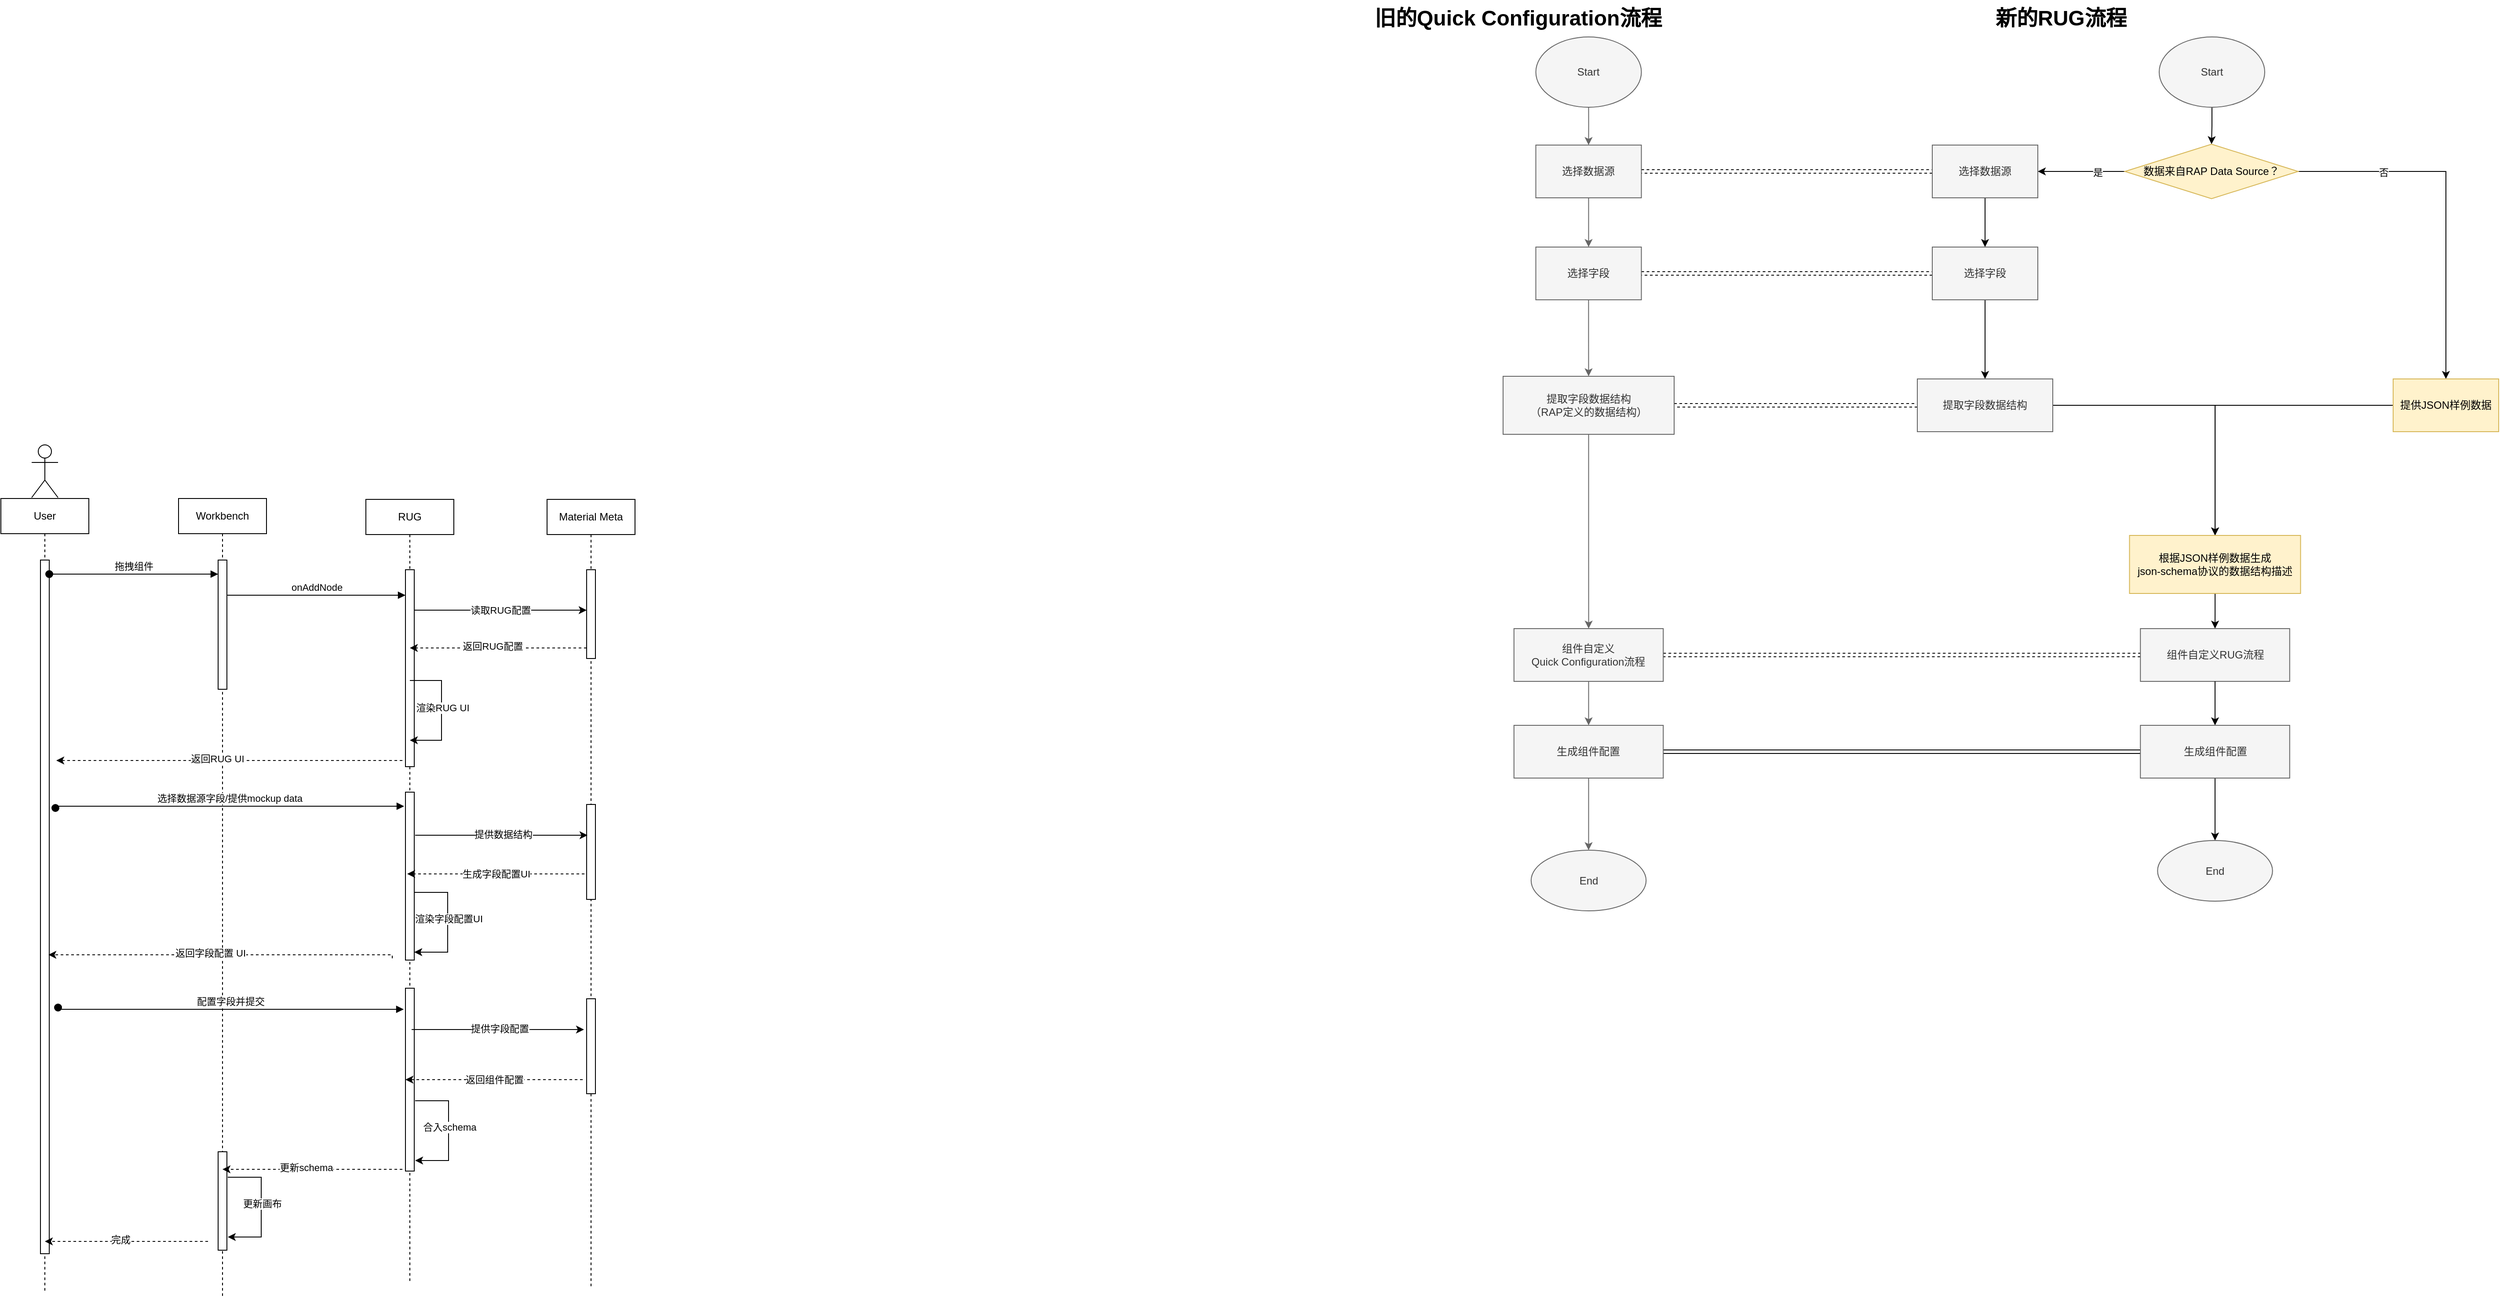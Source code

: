 <mxfile version="24.3.1" type="github">
  <diagram name="Page-1" id="ADWS8KvVb-Phw36fm134">
    <mxGraphModel dx="2460" dy="1966" grid="0" gridSize="10" guides="1" tooltips="1" connect="1" arrows="1" fold="1" page="0" pageScale="1" pageWidth="827" pageHeight="1169" math="0" shadow="0">
      <root>
        <mxCell id="0" />
        <mxCell id="1" parent="0" />
        <mxCell id="wdZtP8kg0rb3bL8GZGm_-107" value="Workbench" style="shape=umlLifeline;perimeter=lifelinePerimeter;whiteSpace=wrap;html=1;container=0;dropTarget=0;collapsible=0;recursiveResize=0;outlineConnect=0;portConstraint=eastwest;newEdgeStyle={&quot;edgeStyle&quot;:&quot;elbowEdgeStyle&quot;,&quot;elbow&quot;:&quot;vertical&quot;,&quot;curved&quot;:0,&quot;rounded&quot;:0};" parent="1" vertex="1">
          <mxGeometry x="-2" y="9" width="100" height="909" as="geometry" />
        </mxCell>
        <mxCell id="wdZtP8kg0rb3bL8GZGm_-108" value="" style="html=1;points=[];perimeter=orthogonalPerimeter;outlineConnect=0;targetShapes=umlLifeline;portConstraint=eastwest;newEdgeStyle={&quot;edgeStyle&quot;:&quot;elbowEdgeStyle&quot;,&quot;elbow&quot;:&quot;vertical&quot;,&quot;curved&quot;:0,&quot;rounded&quot;:0};" parent="wdZtP8kg0rb3bL8GZGm_-107" vertex="1">
          <mxGeometry x="45" y="70" width="10" height="147" as="geometry" />
        </mxCell>
        <mxCell id="wdZtP8kg0rb3bL8GZGm_-239" value="" style="html=1;points=[];perimeter=orthogonalPerimeter;outlineConnect=0;targetShapes=umlLifeline;portConstraint=eastwest;newEdgeStyle={&quot;edgeStyle&quot;:&quot;elbowEdgeStyle&quot;,&quot;elbow&quot;:&quot;vertical&quot;,&quot;curved&quot;:0,&quot;rounded&quot;:0};" parent="wdZtP8kg0rb3bL8GZGm_-107" vertex="1">
          <mxGeometry x="45" y="743" width="10" height="112" as="geometry" />
        </mxCell>
        <mxCell id="wdZtP8kg0rb3bL8GZGm_-111" value="RUG" style="shape=umlLifeline;perimeter=lifelinePerimeter;whiteSpace=wrap;html=1;container=0;dropTarget=0;collapsible=0;recursiveResize=0;outlineConnect=0;portConstraint=eastwest;newEdgeStyle={&quot;edgeStyle&quot;:&quot;elbowEdgeStyle&quot;,&quot;elbow&quot;:&quot;vertical&quot;,&quot;curved&quot;:0,&quot;rounded&quot;:0};" parent="1" vertex="1">
          <mxGeometry x="211" y="10" width="100" height="891" as="geometry" />
        </mxCell>
        <mxCell id="wdZtP8kg0rb3bL8GZGm_-112" value="" style="html=1;points=[];perimeter=orthogonalPerimeter;outlineConnect=0;targetShapes=umlLifeline;portConstraint=eastwest;newEdgeStyle={&quot;edgeStyle&quot;:&quot;elbowEdgeStyle&quot;,&quot;elbow&quot;:&quot;vertical&quot;,&quot;curved&quot;:0,&quot;rounded&quot;:0};" parent="wdZtP8kg0rb3bL8GZGm_-111" vertex="1">
          <mxGeometry x="45" y="80" width="10" height="224" as="geometry" />
        </mxCell>
        <mxCell id="wdZtP8kg0rb3bL8GZGm_-218" value="" style="html=1;points=[];perimeter=orthogonalPerimeter;outlineConnect=0;targetShapes=umlLifeline;portConstraint=eastwest;newEdgeStyle={&quot;edgeStyle&quot;:&quot;elbowEdgeStyle&quot;,&quot;elbow&quot;:&quot;vertical&quot;,&quot;curved&quot;:0,&quot;rounded&quot;:0};" parent="wdZtP8kg0rb3bL8GZGm_-111" vertex="1">
          <mxGeometry x="45" y="333" width="10" height="191" as="geometry" />
        </mxCell>
        <mxCell id="wdZtP8kg0rb3bL8GZGm_-226" value="" style="html=1;points=[];perimeter=orthogonalPerimeter;outlineConnect=0;targetShapes=umlLifeline;portConstraint=eastwest;newEdgeStyle={&quot;edgeStyle&quot;:&quot;elbowEdgeStyle&quot;,&quot;elbow&quot;:&quot;vertical&quot;,&quot;curved&quot;:0,&quot;rounded&quot;:0};" parent="wdZtP8kg0rb3bL8GZGm_-111" vertex="1">
          <mxGeometry x="45" y="556" width="10" height="208" as="geometry" />
        </mxCell>
        <mxCell id="wdZtP8kg0rb3bL8GZGm_-113" value="onAddNode" style="html=1;verticalAlign=bottom;endArrow=block;edgeStyle=elbowEdgeStyle;elbow=vertical;curved=0;rounded=0;" parent="1" source="wdZtP8kg0rb3bL8GZGm_-108" target="wdZtP8kg0rb3bL8GZGm_-112" edge="1">
          <mxGeometry relative="1" as="geometry">
            <mxPoint x="175" y="110" as="sourcePoint" />
            <Array as="points">
              <mxPoint x="150" y="119" />
              <mxPoint x="160" y="100" />
            </Array>
          </mxGeometry>
        </mxCell>
        <mxCell id="wdZtP8kg0rb3bL8GZGm_-117" value="User" style="shape=umlActor;verticalLabelPosition=bottom;verticalAlign=top;html=1;outlineConnect=0;" parent="1" vertex="1">
          <mxGeometry x="-169" y="-52" width="30" height="60" as="geometry" />
        </mxCell>
        <mxCell id="wdZtP8kg0rb3bL8GZGm_-118" value="Material Meta" style="shape=umlLifeline;perimeter=lifelinePerimeter;whiteSpace=wrap;html=1;container=0;dropTarget=0;collapsible=0;recursiveResize=0;outlineConnect=0;portConstraint=eastwest;newEdgeStyle={&quot;edgeStyle&quot;:&quot;elbowEdgeStyle&quot;,&quot;elbow&quot;:&quot;vertical&quot;,&quot;curved&quot;:0,&quot;rounded&quot;:0};" parent="1" vertex="1">
          <mxGeometry x="417" y="10" width="100" height="898" as="geometry" />
        </mxCell>
        <mxCell id="wdZtP8kg0rb3bL8GZGm_-122" value="" style="html=1;points=[];perimeter=orthogonalPerimeter;outlineConnect=0;targetShapes=umlLifeline;portConstraint=eastwest;newEdgeStyle={&quot;edgeStyle&quot;:&quot;elbowEdgeStyle&quot;,&quot;elbow&quot;:&quot;vertical&quot;,&quot;curved&quot;:0,&quot;rounded&quot;:0};" parent="wdZtP8kg0rb3bL8GZGm_-118" vertex="1">
          <mxGeometry x="45" y="80" width="10" height="101" as="geometry" />
        </mxCell>
        <mxCell id="wdZtP8kg0rb3bL8GZGm_-220" value="" style="html=1;points=[];perimeter=orthogonalPerimeter;outlineConnect=0;targetShapes=umlLifeline;portConstraint=eastwest;newEdgeStyle={&quot;edgeStyle&quot;:&quot;elbowEdgeStyle&quot;,&quot;elbow&quot;:&quot;vertical&quot;,&quot;curved&quot;:0,&quot;rounded&quot;:0};" parent="wdZtP8kg0rb3bL8GZGm_-118" vertex="1">
          <mxGeometry x="45" y="347" width="10" height="108" as="geometry" />
        </mxCell>
        <mxCell id="wdZtP8kg0rb3bL8GZGm_-228" value="" style="html=1;points=[];perimeter=orthogonalPerimeter;outlineConnect=0;targetShapes=umlLifeline;portConstraint=eastwest;newEdgeStyle={&quot;edgeStyle&quot;:&quot;elbowEdgeStyle&quot;,&quot;elbow&quot;:&quot;vertical&quot;,&quot;curved&quot;:0,&quot;rounded&quot;:0};" parent="wdZtP8kg0rb3bL8GZGm_-118" vertex="1">
          <mxGeometry x="45" y="568" width="10" height="108" as="geometry" />
        </mxCell>
        <mxCell id="wdZtP8kg0rb3bL8GZGm_-123" value="读取RUG配置" style="edgeStyle=elbowEdgeStyle;rounded=0;orthogonalLoop=1;jettySize=auto;html=1;elbow=vertical;curved=0;" parent="1" source="wdZtP8kg0rb3bL8GZGm_-112" target="wdZtP8kg0rb3bL8GZGm_-122" edge="1">
          <mxGeometry relative="1" as="geometry">
            <Array as="points">
              <mxPoint x="403" y="136" />
              <mxPoint x="360" y="110" />
            </Array>
          </mxGeometry>
        </mxCell>
        <mxCell id="wdZtP8kg0rb3bL8GZGm_-127" style="edgeStyle=elbowEdgeStyle;rounded=0;orthogonalLoop=1;jettySize=auto;html=1;elbow=vertical;curved=0;dashed=1;" parent="1" source="wdZtP8kg0rb3bL8GZGm_-122" target="wdZtP8kg0rb3bL8GZGm_-111" edge="1">
          <mxGeometry relative="1" as="geometry">
            <Array as="points">
              <mxPoint x="407" y="179" />
            </Array>
          </mxGeometry>
        </mxCell>
        <mxCell id="wdZtP8kg0rb3bL8GZGm_-128" value="返回RUG配置" style="edgeLabel;html=1;align=center;verticalAlign=middle;resizable=0;points=[];" parent="wdZtP8kg0rb3bL8GZGm_-127" vertex="1" connectable="0">
          <mxGeometry x="0.072" y="-2" relative="1" as="geometry">
            <mxPoint as="offset" />
          </mxGeometry>
        </mxCell>
        <mxCell id="wdZtP8kg0rb3bL8GZGm_-135" value="User" style="shape=umlLifeline;perimeter=lifelinePerimeter;whiteSpace=wrap;html=1;container=0;dropTarget=0;collapsible=0;recursiveResize=0;outlineConnect=0;portConstraint=eastwest;newEdgeStyle={&quot;edgeStyle&quot;:&quot;elbowEdgeStyle&quot;,&quot;elbow&quot;:&quot;vertical&quot;,&quot;curved&quot;:0,&quot;rounded&quot;:0};" parent="1" vertex="1">
          <mxGeometry x="-204" y="9" width="100" height="904" as="geometry" />
        </mxCell>
        <mxCell id="wdZtP8kg0rb3bL8GZGm_-136" value="" style="html=1;points=[];perimeter=orthogonalPerimeter;outlineConnect=0;targetShapes=umlLifeline;portConstraint=eastwest;newEdgeStyle={&quot;edgeStyle&quot;:&quot;elbowEdgeStyle&quot;,&quot;elbow&quot;:&quot;vertical&quot;,&quot;curved&quot;:0,&quot;rounded&quot;:0};" parent="wdZtP8kg0rb3bL8GZGm_-135" vertex="1">
          <mxGeometry x="45" y="70" width="10" height="789" as="geometry" />
        </mxCell>
        <mxCell id="wdZtP8kg0rb3bL8GZGm_-109" value="拖拽组件" style="html=1;verticalAlign=bottom;startArrow=oval;endArrow=block;startSize=8;edgeStyle=elbowEdgeStyle;elbow=vertical;curved=0;rounded=0;" parent="1" source="wdZtP8kg0rb3bL8GZGm_-136" target="wdZtP8kg0rb3bL8GZGm_-108" edge="1">
          <mxGeometry relative="1" as="geometry">
            <mxPoint x="-18" y="87" as="sourcePoint" />
            <Array as="points">
              <mxPoint x="-68" y="95" />
            </Array>
          </mxGeometry>
        </mxCell>
        <mxCell id="wdZtP8kg0rb3bL8GZGm_-213" style="edgeStyle=elbowEdgeStyle;rounded=0;orthogonalLoop=1;jettySize=auto;html=1;elbow=vertical;curved=0;dashed=1;" parent="1" edge="1">
          <mxGeometry relative="1" as="geometry">
            <mxPoint x="252.5" y="307" as="sourcePoint" />
            <mxPoint x="-141" y="307" as="targetPoint" />
            <Array as="points">
              <mxPoint x="199.5" y="307" />
            </Array>
          </mxGeometry>
        </mxCell>
        <mxCell id="wdZtP8kg0rb3bL8GZGm_-214" value="返回RUG UI" style="edgeLabel;html=1;align=center;verticalAlign=middle;resizable=0;points=[];" parent="wdZtP8kg0rb3bL8GZGm_-213" vertex="1" connectable="0">
          <mxGeometry x="0.072" y="-2" relative="1" as="geometry">
            <mxPoint as="offset" />
          </mxGeometry>
        </mxCell>
        <mxCell id="wdZtP8kg0rb3bL8GZGm_-215" value="" style="endArrow=classic;html=1;rounded=0;" parent="1" source="wdZtP8kg0rb3bL8GZGm_-111" target="wdZtP8kg0rb3bL8GZGm_-111" edge="1">
          <mxGeometry width="50" height="50" relative="1" as="geometry">
            <mxPoint x="268" y="191" as="sourcePoint" />
            <mxPoint x="268" y="280" as="targetPoint" />
            <Array as="points">
              <mxPoint x="297" y="216" />
              <mxPoint x="297" y="284" />
            </Array>
          </mxGeometry>
        </mxCell>
        <mxCell id="wdZtP8kg0rb3bL8GZGm_-216" value="渲染RUG UI" style="edgeLabel;html=1;align=center;verticalAlign=middle;resizable=0;points=[];" parent="wdZtP8kg0rb3bL8GZGm_-215" vertex="1" connectable="0">
          <mxGeometry x="-0.053" y="1" relative="1" as="geometry">
            <mxPoint as="offset" />
          </mxGeometry>
        </mxCell>
        <mxCell id="wdZtP8kg0rb3bL8GZGm_-217" value="选择数据源字段/提供mockup data" style="html=1;verticalAlign=bottom;startArrow=oval;endArrow=block;startSize=8;edgeStyle=elbowEdgeStyle;elbow=vertical;curved=0;rounded=0;" parent="1" edge="1">
          <mxGeometry relative="1" as="geometry">
            <mxPoint x="-142" y="361" as="sourcePoint" />
            <mxPoint x="254.5" y="359" as="targetPoint" />
            <Array as="points">
              <mxPoint x="-70" y="359" />
            </Array>
          </mxGeometry>
        </mxCell>
        <mxCell id="wdZtP8kg0rb3bL8GZGm_-221" value="" style="edgeStyle=elbowEdgeStyle;rounded=0;orthogonalLoop=1;jettySize=auto;html=1;elbow=vertical;curved=0;" parent="1" edge="1">
          <mxGeometry relative="1" as="geometry">
            <mxPoint x="267" y="392" as="sourcePoint" />
            <mxPoint x="463" y="392" as="targetPoint" />
          </mxGeometry>
        </mxCell>
        <mxCell id="wdZtP8kg0rb3bL8GZGm_-222" value="提供数据结构" style="edgeLabel;html=1;align=center;verticalAlign=middle;resizable=0;points=[];" parent="wdZtP8kg0rb3bL8GZGm_-221" vertex="1" connectable="0">
          <mxGeometry x="0.347" y="-1" relative="1" as="geometry">
            <mxPoint x="-32" y="-2" as="offset" />
          </mxGeometry>
        </mxCell>
        <mxCell id="wdZtP8kg0rb3bL8GZGm_-223" value="生成字段配置UI" style="edgeStyle=elbowEdgeStyle;rounded=0;orthogonalLoop=1;jettySize=auto;html=1;elbow=horizontal;curved=0;dashed=1;" parent="1" edge="1">
          <mxGeometry relative="1" as="geometry">
            <mxPoint x="459.5" y="436" as="sourcePoint" />
            <mxPoint x="258" y="436" as="targetPoint" />
          </mxGeometry>
        </mxCell>
        <mxCell id="wdZtP8kg0rb3bL8GZGm_-224" style="edgeStyle=elbowEdgeStyle;rounded=0;orthogonalLoop=1;jettySize=auto;html=1;elbow=vertical;curved=0;dashed=1;" parent="1" edge="1">
          <mxGeometry relative="1" as="geometry">
            <mxPoint x="241" y="532" as="sourcePoint" />
            <mxPoint x="-150" y="528" as="targetPoint" />
            <Array as="points">
              <mxPoint x="260.5" y="528" />
            </Array>
          </mxGeometry>
        </mxCell>
        <mxCell id="wdZtP8kg0rb3bL8GZGm_-225" value="返回字段配置 UI" style="edgeLabel;html=1;align=center;verticalAlign=middle;resizable=0;points=[];" parent="wdZtP8kg0rb3bL8GZGm_-224" vertex="1" connectable="0">
          <mxGeometry x="0.072" y="-2" relative="1" as="geometry">
            <mxPoint as="offset" />
          </mxGeometry>
        </mxCell>
        <mxCell id="wdZtP8kg0rb3bL8GZGm_-227" value="配置字段并提交" style="html=1;verticalAlign=bottom;startArrow=oval;endArrow=block;startSize=8;edgeStyle=elbowEdgeStyle;elbow=vertical;curved=0;rounded=0;" parent="1" edge="1">
          <mxGeometry relative="1" as="geometry">
            <mxPoint x="-139" y="588" as="sourcePoint" />
            <mxPoint x="254" y="590" as="targetPoint" />
            <Array as="points">
              <mxPoint x="-69" y="590" />
            </Array>
          </mxGeometry>
        </mxCell>
        <mxCell id="wdZtP8kg0rb3bL8GZGm_-229" value="" style="edgeStyle=elbowEdgeStyle;rounded=0;orthogonalLoop=1;jettySize=auto;html=1;elbow=vertical;curved=0;" parent="1" edge="1">
          <mxGeometry relative="1" as="geometry">
            <mxPoint x="263" y="613" as="sourcePoint" />
            <mxPoint x="459" y="613" as="targetPoint" />
          </mxGeometry>
        </mxCell>
        <mxCell id="wdZtP8kg0rb3bL8GZGm_-230" value="提供字段配置" style="edgeLabel;html=1;align=center;verticalAlign=middle;resizable=0;points=[];" parent="wdZtP8kg0rb3bL8GZGm_-229" vertex="1" connectable="0">
          <mxGeometry x="0.347" y="-1" relative="1" as="geometry">
            <mxPoint x="-32" y="-2" as="offset" />
          </mxGeometry>
        </mxCell>
        <mxCell id="wdZtP8kg0rb3bL8GZGm_-232" value="返回组件配置" style="edgeStyle=elbowEdgeStyle;rounded=0;orthogonalLoop=1;jettySize=auto;html=1;elbow=vertical;curved=0;dashed=1;" parent="1" edge="1">
          <mxGeometry relative="1" as="geometry">
            <mxPoint x="457.5" y="670" as="sourcePoint" />
            <mxPoint x="256" y="670" as="targetPoint" />
          </mxGeometry>
        </mxCell>
        <mxCell id="wdZtP8kg0rb3bL8GZGm_-235" value="" style="endArrow=classic;html=1;rounded=0;" parent="1" edge="1">
          <mxGeometry width="50" height="50" relative="1" as="geometry">
            <mxPoint x="266" y="457" as="sourcePoint" />
            <mxPoint x="266" y="525" as="targetPoint" />
            <Array as="points">
              <mxPoint x="304" y="457" />
              <mxPoint x="304" y="525" />
            </Array>
          </mxGeometry>
        </mxCell>
        <mxCell id="wdZtP8kg0rb3bL8GZGm_-236" value="渲染字段配置UI" style="edgeLabel;html=1;align=center;verticalAlign=middle;resizable=0;points=[];" parent="wdZtP8kg0rb3bL8GZGm_-235" vertex="1" connectable="0">
          <mxGeometry x="-0.053" y="1" relative="1" as="geometry">
            <mxPoint as="offset" />
          </mxGeometry>
        </mxCell>
        <mxCell id="wdZtP8kg0rb3bL8GZGm_-237" value="" style="endArrow=classic;html=1;rounded=0;" parent="1" edge="1">
          <mxGeometry width="50" height="50" relative="1" as="geometry">
            <mxPoint x="267" y="694" as="sourcePoint" />
            <mxPoint x="267" y="762" as="targetPoint" />
            <Array as="points">
              <mxPoint x="305" y="694" />
              <mxPoint x="305" y="762" />
            </Array>
          </mxGeometry>
        </mxCell>
        <mxCell id="wdZtP8kg0rb3bL8GZGm_-238" value="合入schema" style="edgeLabel;html=1;align=center;verticalAlign=middle;resizable=0;points=[];" parent="wdZtP8kg0rb3bL8GZGm_-237" vertex="1" connectable="0">
          <mxGeometry x="-0.053" y="1" relative="1" as="geometry">
            <mxPoint as="offset" />
          </mxGeometry>
        </mxCell>
        <mxCell id="wdZtP8kg0rb3bL8GZGm_-240" style="edgeStyle=elbowEdgeStyle;rounded=0;orthogonalLoop=1;jettySize=auto;html=1;elbow=vertical;curved=0;dashed=1;" parent="1" target="wdZtP8kg0rb3bL8GZGm_-107" edge="1">
          <mxGeometry relative="1" as="geometry">
            <mxPoint x="252.5" y="772" as="sourcePoint" />
            <mxPoint x="-211" y="772" as="targetPoint" />
            <Array as="points">
              <mxPoint x="199.5" y="772" />
            </Array>
          </mxGeometry>
        </mxCell>
        <mxCell id="wdZtP8kg0rb3bL8GZGm_-241" value="更新schema" style="edgeLabel;html=1;align=center;verticalAlign=middle;resizable=0;points=[];" parent="wdZtP8kg0rb3bL8GZGm_-240" vertex="1" connectable="0">
          <mxGeometry x="0.072" y="-2" relative="1" as="geometry">
            <mxPoint as="offset" />
          </mxGeometry>
        </mxCell>
        <mxCell id="wdZtP8kg0rb3bL8GZGm_-242" value="" style="endArrow=classic;html=1;rounded=0;" parent="1" edge="1">
          <mxGeometry width="50" height="50" relative="1" as="geometry">
            <mxPoint x="54" y="781" as="sourcePoint" />
            <mxPoint x="54" y="849" as="targetPoint" />
            <Array as="points">
              <mxPoint x="92" y="781" />
              <mxPoint x="92" y="849" />
            </Array>
          </mxGeometry>
        </mxCell>
        <mxCell id="wdZtP8kg0rb3bL8GZGm_-243" value="更新画布" style="edgeLabel;html=1;align=center;verticalAlign=middle;resizable=0;points=[];" parent="wdZtP8kg0rb3bL8GZGm_-242" vertex="1" connectable="0">
          <mxGeometry x="-0.053" y="1" relative="1" as="geometry">
            <mxPoint as="offset" />
          </mxGeometry>
        </mxCell>
        <mxCell id="wdZtP8kg0rb3bL8GZGm_-244" style="edgeStyle=elbowEdgeStyle;rounded=0;orthogonalLoop=1;jettySize=auto;html=1;elbow=vertical;curved=0;dashed=1;" parent="1" target="wdZtP8kg0rb3bL8GZGm_-135" edge="1">
          <mxGeometry relative="1" as="geometry">
            <mxPoint x="31.5" y="854" as="sourcePoint" />
            <mxPoint x="-173" y="854" as="targetPoint" />
            <Array as="points">
              <mxPoint x="-21.5" y="854" />
            </Array>
          </mxGeometry>
        </mxCell>
        <mxCell id="wdZtP8kg0rb3bL8GZGm_-245" value="完成" style="edgeLabel;html=1;align=center;verticalAlign=middle;resizable=0;points=[];" parent="wdZtP8kg0rb3bL8GZGm_-244" vertex="1" connectable="0">
          <mxGeometry x="0.072" y="-2" relative="1" as="geometry">
            <mxPoint as="offset" />
          </mxGeometry>
        </mxCell>
        <mxCell id="sgmKQV_pIW9OmijiKZ_w-3" value="" style="edgeStyle=orthogonalEdgeStyle;rounded=0;orthogonalLoop=1;jettySize=auto;html=1;fillColor=#f5f5f5;strokeColor=#666666;" parent="1" source="sgmKQV_pIW9OmijiKZ_w-1" target="sgmKQV_pIW9OmijiKZ_w-4" edge="1">
          <mxGeometry relative="1" as="geometry">
            <mxPoint x="1601.25" y="-385" as="targetPoint" />
          </mxGeometry>
        </mxCell>
        <mxCell id="sgmKQV_pIW9OmijiKZ_w-1" value="Start" style="ellipse;whiteSpace=wrap;html=1;fillColor=#f5f5f5;fontColor=#333333;strokeColor=#666666;" parent="1" vertex="1">
          <mxGeometry x="1541.25" y="-516" width="120" height="80" as="geometry" />
        </mxCell>
        <mxCell id="sgmKQV_pIW9OmijiKZ_w-13" value="" style="edgeStyle=orthogonalEdgeStyle;rounded=0;orthogonalLoop=1;jettySize=auto;html=1;fillColor=#f5f5f5;strokeColor=#666666;" parent="1" source="sgmKQV_pIW9OmijiKZ_w-4" target="sgmKQV_pIW9OmijiKZ_w-12" edge="1">
          <mxGeometry relative="1" as="geometry" />
        </mxCell>
        <mxCell id="AkRgR-mAcnG8OEtIXTud-10" style="edgeStyle=orthogonalEdgeStyle;rounded=0;orthogonalLoop=1;jettySize=auto;html=1;shape=link;dashed=1;" edge="1" parent="1" source="sgmKQV_pIW9OmijiKZ_w-4" target="sgmKQV_pIW9OmijiKZ_w-64">
          <mxGeometry relative="1" as="geometry" />
        </mxCell>
        <mxCell id="sgmKQV_pIW9OmijiKZ_w-4" value="选择数据源" style="whiteSpace=wrap;html=1;fillColor=#f5f5f5;fontColor=#333333;strokeColor=#666666;" parent="1" vertex="1">
          <mxGeometry x="1541.24" y="-393" width="120" height="60" as="geometry" />
        </mxCell>
        <mxCell id="sgmKQV_pIW9OmijiKZ_w-15" value="" style="edgeStyle=orthogonalEdgeStyle;rounded=0;orthogonalLoop=1;jettySize=auto;html=1;fillColor=#f5f5f5;strokeColor=#666666;" parent="1" source="sgmKQV_pIW9OmijiKZ_w-12" target="sgmKQV_pIW9OmijiKZ_w-21" edge="1">
          <mxGeometry relative="1" as="geometry">
            <mxPoint x="1601.3" y="-158" as="targetPoint" />
            <Array as="points" />
          </mxGeometry>
        </mxCell>
        <mxCell id="AkRgR-mAcnG8OEtIXTud-11" style="edgeStyle=orthogonalEdgeStyle;rounded=0;orthogonalLoop=1;jettySize=auto;html=1;shape=link;dashed=1;" edge="1" parent="1" source="sgmKQV_pIW9OmijiKZ_w-12" target="sgmKQV_pIW9OmijiKZ_w-70">
          <mxGeometry relative="1" as="geometry" />
        </mxCell>
        <mxCell id="sgmKQV_pIW9OmijiKZ_w-12" value="选择字段" style="whiteSpace=wrap;html=1;fillColor=#f5f5f5;fontColor=#333333;strokeColor=#666666;" parent="1" vertex="1">
          <mxGeometry x="1541.24" y="-277" width="120" height="60" as="geometry" />
        </mxCell>
        <mxCell id="sgmKQV_pIW9OmijiKZ_w-25" value="" style="edgeStyle=orthogonalEdgeStyle;rounded=0;orthogonalLoop=1;jettySize=auto;html=1;fillColor=#f5f5f5;strokeColor=#666666;" parent="1" source="sgmKQV_pIW9OmijiKZ_w-21" target="sgmKQV_pIW9OmijiKZ_w-24" edge="1">
          <mxGeometry relative="1" as="geometry" />
        </mxCell>
        <mxCell id="AkRgR-mAcnG8OEtIXTud-12" style="edgeStyle=orthogonalEdgeStyle;rounded=0;orthogonalLoop=1;jettySize=auto;html=1;shape=link;dashed=1;" edge="1" parent="1" source="sgmKQV_pIW9OmijiKZ_w-21" target="sgmKQV_pIW9OmijiKZ_w-74">
          <mxGeometry relative="1" as="geometry" />
        </mxCell>
        <mxCell id="sgmKQV_pIW9OmijiKZ_w-21" value="提取字段数据结构&lt;div&gt;（RAP定义的数据结构）&lt;/div&gt;" style="rounded=0;whiteSpace=wrap;html=1;fillColor=#f5f5f5;fontColor=#333333;strokeColor=#666666;" parent="1" vertex="1">
          <mxGeometry x="1504" y="-130" width="194.5" height="66" as="geometry" />
        </mxCell>
        <mxCell id="sgmKQV_pIW9OmijiKZ_w-83" value="" style="edgeStyle=orthogonalEdgeStyle;rounded=0;orthogonalLoop=1;jettySize=auto;html=1;fillColor=#f5f5f5;strokeColor=#666666;" parent="1" source="sgmKQV_pIW9OmijiKZ_w-24" target="sgmKQV_pIW9OmijiKZ_w-82" edge="1">
          <mxGeometry relative="1" as="geometry" />
        </mxCell>
        <mxCell id="AkRgR-mAcnG8OEtIXTud-13" style="edgeStyle=orthogonalEdgeStyle;rounded=0;orthogonalLoop=1;jettySize=auto;html=1;shape=link;dashed=1;" edge="1" parent="1" source="sgmKQV_pIW9OmijiKZ_w-24" target="sgmKQV_pIW9OmijiKZ_w-78">
          <mxGeometry relative="1" as="geometry" />
        </mxCell>
        <mxCell id="sgmKQV_pIW9OmijiKZ_w-24" value="组件自定义&lt;div&gt;Quick Configuration流程&lt;/div&gt;" style="whiteSpace=wrap;html=1;rounded=0;fillColor=#f5f5f5;fontColor=#333333;strokeColor=#666666;" parent="1" vertex="1">
          <mxGeometry x="1516.38" y="157" width="169.75" height="60" as="geometry" />
        </mxCell>
        <mxCell id="sgmKQV_pIW9OmijiKZ_w-56" value="" style="edgeStyle=orthogonalEdgeStyle;rounded=0;orthogonalLoop=1;jettySize=auto;html=1;" parent="1" source="sgmKQV_pIW9OmijiKZ_w-57" target="sgmKQV_pIW9OmijiKZ_w-62" edge="1">
          <mxGeometry relative="1" as="geometry" />
        </mxCell>
        <mxCell id="sgmKQV_pIW9OmijiKZ_w-57" value="Start" style="ellipse;whiteSpace=wrap;html=1;fillColor=#f5f5f5;fontColor=#333333;strokeColor=#666666;" parent="1" vertex="1">
          <mxGeometry x="2250" y="-516" width="120" height="80" as="geometry" />
        </mxCell>
        <mxCell id="sgmKQV_pIW9OmijiKZ_w-58" value="" style="edgeStyle=orthogonalEdgeStyle;rounded=0;orthogonalLoop=1;jettySize=auto;html=1;" parent="1" source="sgmKQV_pIW9OmijiKZ_w-62" target="sgmKQV_pIW9OmijiKZ_w-64" edge="1">
          <mxGeometry relative="1" as="geometry" />
        </mxCell>
        <mxCell id="AkRgR-mAcnG8OEtIXTud-3" value="是" style="edgeLabel;html=1;align=center;verticalAlign=middle;resizable=0;points=[];" vertex="1" connectable="0" parent="sgmKQV_pIW9OmijiKZ_w-58">
          <mxGeometry x="-0.37" y="1" relative="1" as="geometry">
            <mxPoint as="offset" />
          </mxGeometry>
        </mxCell>
        <mxCell id="sgmKQV_pIW9OmijiKZ_w-60" value="" style="edgeStyle=orthogonalEdgeStyle;rounded=0;orthogonalLoop=1;jettySize=auto;html=1;entryX=0.5;entryY=0;entryDx=0;entryDy=0;exitX=1;exitY=0.5;exitDx=0;exitDy=0;" parent="1" source="sgmKQV_pIW9OmijiKZ_w-62" target="sgmKQV_pIW9OmijiKZ_w-68" edge="1">
          <mxGeometry relative="1" as="geometry">
            <mxPoint x="2076" y="-121" as="targetPoint" />
          </mxGeometry>
        </mxCell>
        <mxCell id="AkRgR-mAcnG8OEtIXTud-4" value="否" style="edgeLabel;html=1;align=center;verticalAlign=middle;resizable=0;points=[];" vertex="1" connectable="0" parent="sgmKQV_pIW9OmijiKZ_w-60">
          <mxGeometry x="-0.519" y="-4" relative="1" as="geometry">
            <mxPoint y="-3" as="offset" />
          </mxGeometry>
        </mxCell>
        <mxCell id="sgmKQV_pIW9OmijiKZ_w-62" value="数据来自RAP Data Source？" style="rhombus;whiteSpace=wrap;html=1;fillColor=#fff2cc;strokeColor=#d6b656;" parent="1" vertex="1">
          <mxGeometry x="2211" y="-394" width="197" height="62" as="geometry" />
        </mxCell>
        <mxCell id="sgmKQV_pIW9OmijiKZ_w-63" value="" style="edgeStyle=orthogonalEdgeStyle;rounded=0;orthogonalLoop=1;jettySize=auto;html=1;" parent="1" source="sgmKQV_pIW9OmijiKZ_w-64" target="sgmKQV_pIW9OmijiKZ_w-70" edge="1">
          <mxGeometry relative="1" as="geometry" />
        </mxCell>
        <mxCell id="sgmKQV_pIW9OmijiKZ_w-67" style="edgeStyle=orthogonalEdgeStyle;rounded=0;orthogonalLoop=1;jettySize=auto;html=1;" parent="1" source="sgmKQV_pIW9OmijiKZ_w-68" target="sgmKQV_pIW9OmijiKZ_w-76" edge="1">
          <mxGeometry relative="1" as="geometry" />
        </mxCell>
        <mxCell id="sgmKQV_pIW9OmijiKZ_w-68" value="提供JSON样例数据" style="whiteSpace=wrap;html=1;fillColor=#fff2cc;strokeColor=#d6b656;" parent="1" vertex="1">
          <mxGeometry x="2516" y="-127" width="120" height="60" as="geometry" />
        </mxCell>
        <mxCell id="sgmKQV_pIW9OmijiKZ_w-69" value="" style="edgeStyle=orthogonalEdgeStyle;rounded=0;orthogonalLoop=1;jettySize=auto;html=1;" parent="1" source="sgmKQV_pIW9OmijiKZ_w-70" target="sgmKQV_pIW9OmijiKZ_w-74" edge="1">
          <mxGeometry relative="1" as="geometry">
            <mxPoint x="2554" y="-118" as="targetPoint" />
          </mxGeometry>
        </mxCell>
        <mxCell id="sgmKQV_pIW9OmijiKZ_w-70" value="选择字段" style="whiteSpace=wrap;html=1;fillColor=#f5f5f5;fontColor=#333333;strokeColor=#666666;" parent="1" vertex="1">
          <mxGeometry x="1992" y="-277" width="120" height="60" as="geometry" />
        </mxCell>
        <mxCell id="sgmKQV_pIW9OmijiKZ_w-73" style="edgeStyle=orthogonalEdgeStyle;rounded=0;orthogonalLoop=1;jettySize=auto;html=1;" parent="1" source="sgmKQV_pIW9OmijiKZ_w-74" target="sgmKQV_pIW9OmijiKZ_w-76" edge="1">
          <mxGeometry relative="1" as="geometry" />
        </mxCell>
        <mxCell id="sgmKQV_pIW9OmijiKZ_w-74" value="提取字段数据结构" style="whiteSpace=wrap;html=1;fillColor=#f5f5f5;strokeColor=#666666;fontColor=#333333;" parent="1" vertex="1">
          <mxGeometry x="1975" y="-127" width="154" height="60" as="geometry" />
        </mxCell>
        <mxCell id="sgmKQV_pIW9OmijiKZ_w-75" value="" style="edgeStyle=orthogonalEdgeStyle;rounded=0;orthogonalLoop=1;jettySize=auto;html=1;" parent="1" source="sgmKQV_pIW9OmijiKZ_w-76" target="sgmKQV_pIW9OmijiKZ_w-78" edge="1">
          <mxGeometry relative="1" as="geometry" />
        </mxCell>
        <mxCell id="sgmKQV_pIW9OmijiKZ_w-76" value="根据JSON样例数据生成&lt;div&gt;json-schema协议的数据结构描述&lt;/div&gt;" style="rounded=0;whiteSpace=wrap;html=1;fillColor=#fff2cc;strokeColor=#d6b656;" parent="1" vertex="1">
          <mxGeometry x="2216.25" y="51" width="194.5" height="66" as="geometry" />
        </mxCell>
        <mxCell id="sgmKQV_pIW9OmijiKZ_w-77" value="" style="edgeStyle=orthogonalEdgeStyle;rounded=0;orthogonalLoop=1;jettySize=auto;html=1;" parent="1" source="sgmKQV_pIW9OmijiKZ_w-86" target="sgmKQV_pIW9OmijiKZ_w-79" edge="1">
          <mxGeometry relative="1" as="geometry" />
        </mxCell>
        <mxCell id="sgmKQV_pIW9OmijiKZ_w-78" value="组件自定义RUG流程" style="whiteSpace=wrap;html=1;rounded=0;fillColor=#f5f5f5;fontColor=#333333;strokeColor=#666666;" parent="1" vertex="1">
          <mxGeometry x="2228.63" y="157" width="169.75" height="60" as="geometry" />
        </mxCell>
        <mxCell id="sgmKQV_pIW9OmijiKZ_w-79" value="End" style="ellipse;whiteSpace=wrap;html=1;rounded=0;fillColor=#f5f5f5;fontColor=#333333;strokeColor=#666666;" parent="1" vertex="1">
          <mxGeometry x="2248.13" y="398" width="130.75" height="69" as="geometry" />
        </mxCell>
        <mxCell id="sgmKQV_pIW9OmijiKZ_w-85" style="edgeStyle=orthogonalEdgeStyle;rounded=0;orthogonalLoop=1;jettySize=auto;html=1;fillColor=#f5f5f5;strokeColor=#666666;" parent="1" source="sgmKQV_pIW9OmijiKZ_w-82" target="sgmKQV_pIW9OmijiKZ_w-84" edge="1">
          <mxGeometry relative="1" as="geometry" />
        </mxCell>
        <mxCell id="AkRgR-mAcnG8OEtIXTud-14" style="edgeStyle=orthogonalEdgeStyle;rounded=0;orthogonalLoop=1;jettySize=auto;html=1;shape=link;" edge="1" parent="1" source="sgmKQV_pIW9OmijiKZ_w-82" target="sgmKQV_pIW9OmijiKZ_w-86">
          <mxGeometry relative="1" as="geometry" />
        </mxCell>
        <mxCell id="sgmKQV_pIW9OmijiKZ_w-82" value="生成组件配置" style="whiteSpace=wrap;html=1;rounded=0;fillColor=#f5f5f5;fontColor=#333333;strokeColor=#666666;" parent="1" vertex="1">
          <mxGeometry x="1516.38" y="267" width="169.75" height="60" as="geometry" />
        </mxCell>
        <mxCell id="sgmKQV_pIW9OmijiKZ_w-84" value="End" style="ellipse;whiteSpace=wrap;html=1;rounded=0;fillColor=#f5f5f5;fontColor=#333333;strokeColor=#666666;" parent="1" vertex="1">
          <mxGeometry x="1535.88" y="409" width="130.75" height="69" as="geometry" />
        </mxCell>
        <mxCell id="sgmKQV_pIW9OmijiKZ_w-87" value="" style="edgeStyle=orthogonalEdgeStyle;rounded=0;orthogonalLoop=1;jettySize=auto;html=1;" parent="1" source="sgmKQV_pIW9OmijiKZ_w-78" target="sgmKQV_pIW9OmijiKZ_w-86" edge="1">
          <mxGeometry relative="1" as="geometry">
            <mxPoint x="2313.25" y="280" as="sourcePoint" />
            <mxPoint x="2313.25" y="357" as="targetPoint" />
          </mxGeometry>
        </mxCell>
        <mxCell id="sgmKQV_pIW9OmijiKZ_w-86" value="生成组件配置" style="whiteSpace=wrap;html=1;rounded=0;fillColor=#f5f5f5;fontColor=#333333;strokeColor=#666666;" parent="1" vertex="1">
          <mxGeometry x="2228.63" y="267" width="169.75" height="60" as="geometry" />
        </mxCell>
        <mxCell id="sgmKQV_pIW9OmijiKZ_w-89" value="&lt;h1 style=&quot;margin-top: 0px;&quot;&gt;旧的Quick Configuration流程&lt;/h1&gt;" style="text;html=1;whiteSpace=wrap;overflow=hidden;rounded=0;" parent="1" vertex="1">
          <mxGeometry x="1355.87" y="-558" width="484.13" height="48" as="geometry" />
        </mxCell>
        <mxCell id="sgmKQV_pIW9OmijiKZ_w-90" value="&lt;h1 style=&quot;margin-top: 0px;&quot;&gt;新的RUG流程&lt;/h1&gt;" style="text;html=1;whiteSpace=wrap;overflow=hidden;rounded=0;" parent="1" vertex="1">
          <mxGeometry x="2062" y="-558" width="180" height="46" as="geometry" />
        </mxCell>
        <mxCell id="sgmKQV_pIW9OmijiKZ_w-64" value="选择数据源" style="whiteSpace=wrap;html=1;fillColor=#f5f5f5;fontColor=#333333;strokeColor=#666666;" parent="1" vertex="1">
          <mxGeometry x="1992" y="-393" width="120" height="60" as="geometry" />
        </mxCell>
      </root>
    </mxGraphModel>
  </diagram>
</mxfile>
